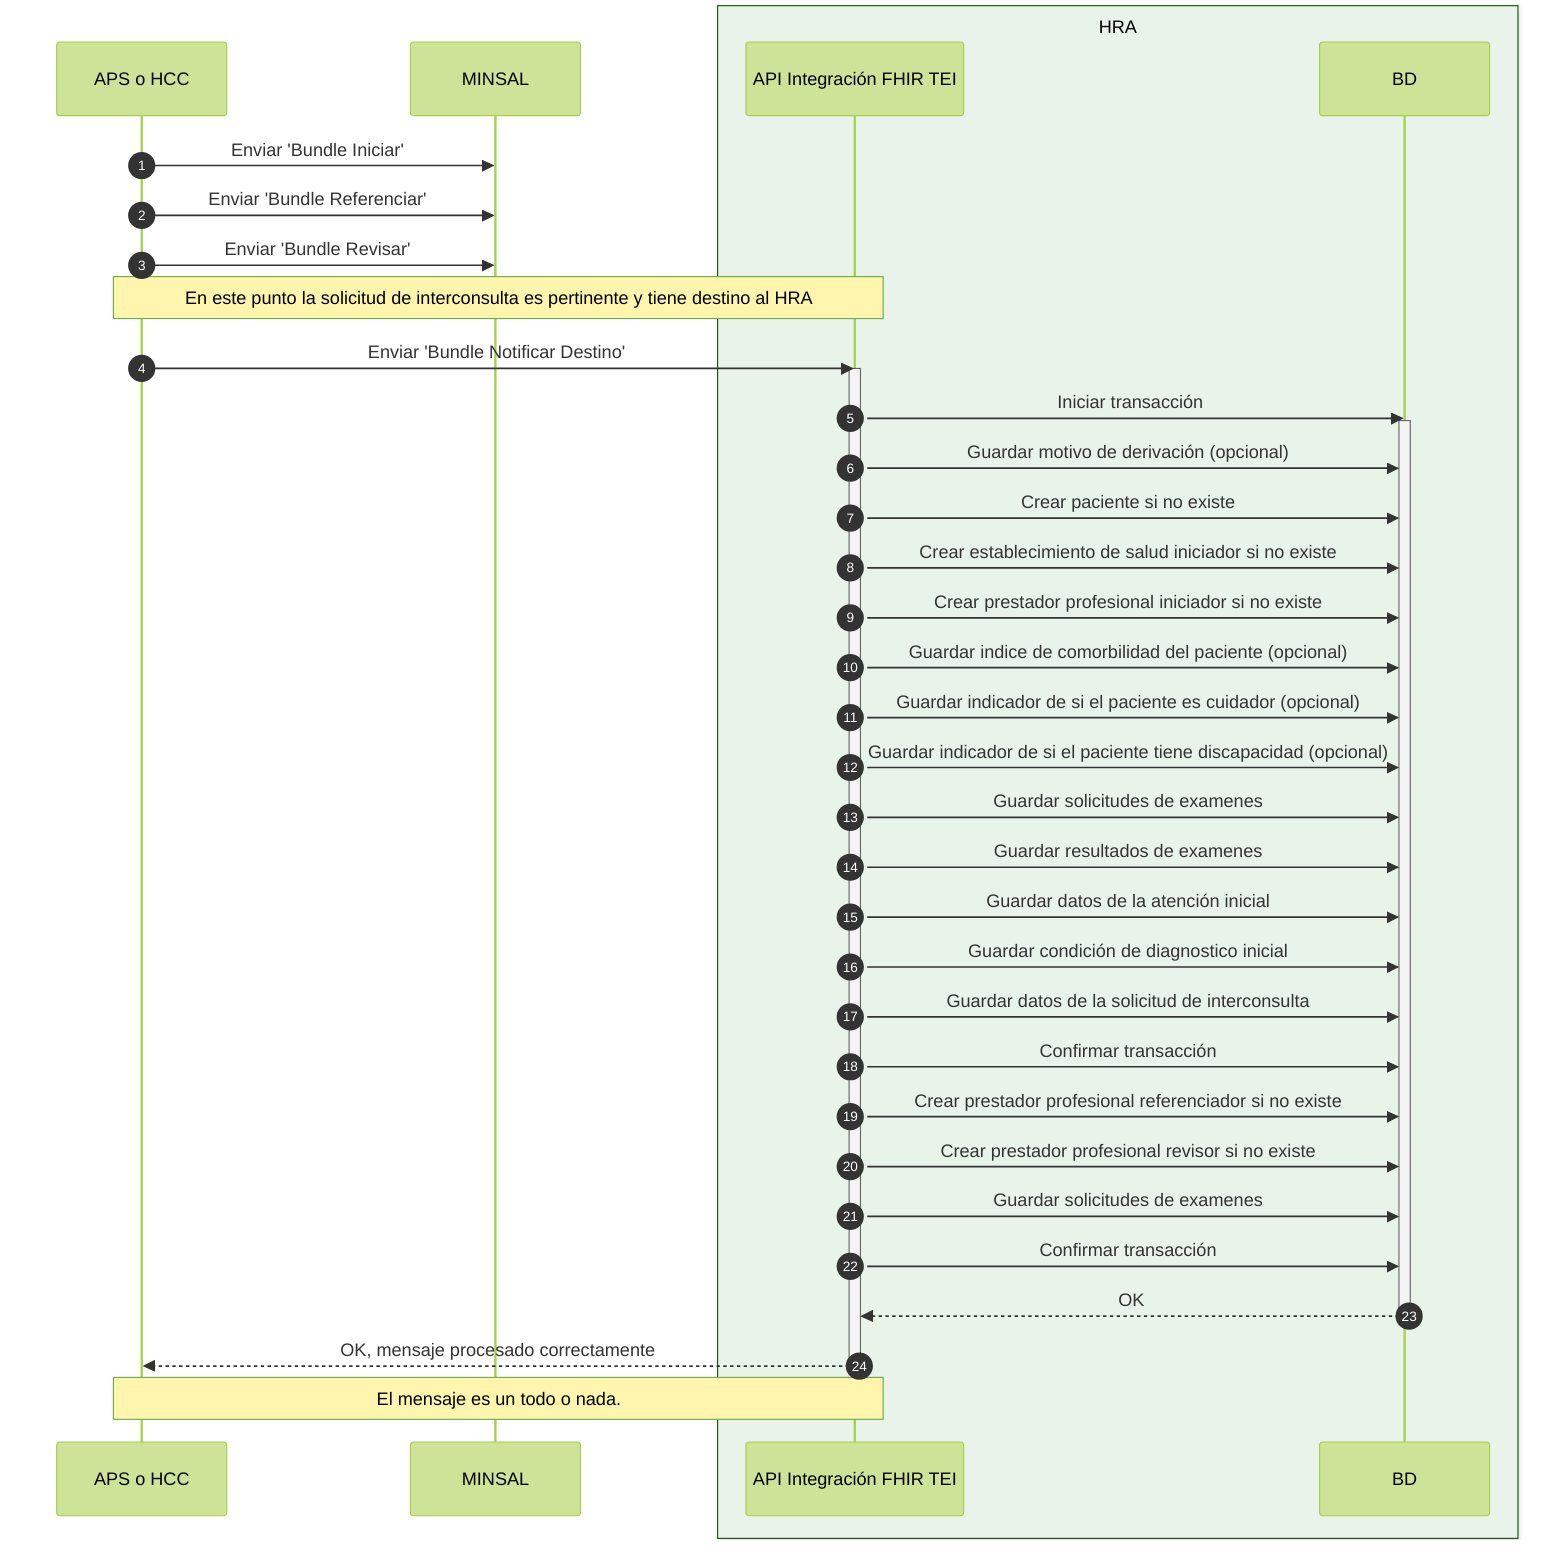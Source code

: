 ---
config:
  theme: forest
---

sequenceDiagram

autonumber

participant A as APS o HCC
participant M as MINSAL

box rgb(232,244,234) HRA
  participant INT AS API Integración FHIR TEI
  participant BD as BD
end

A ->> M: Enviar 'Bundle Iniciar'
A ->> M: Enviar 'Bundle Referenciar'
A ->> M: Enviar 'Bundle Revisar'

note over A, INT: En este punto la solicitud de interconsulta es pertinente y tiene destino al HRA

A ->> INT: Enviar 'Bundle Notificar Destino'
activate INT
%% INT -->>A: OK, mensaje recibido y procesando en segundo plano

INT ->> BD: Iniciar transacción
activate BD


INT ->> BD: Guardar motivo de derivación (opcional)
INT ->> BD: Crear paciente si no existe
INT ->> BD: Crear establecimiento de salud iniciador si no existe
INT ->> BD: Crear prestador profesional iniciador si no existe
INT ->> BD: Guardar indice de comorbilidad del paciente (opcional)
INT ->> BD: Guardar indicador de si el paciente es cuidador (opcional)
INT ->> BD: Guardar indicador de si el paciente tiene discapacidad (opcional)
INT ->> BD: Guardar solicitudes de examenes
INT ->> BD: Guardar resultados de examenes
INT ->> BD: Guardar datos de la atención inicial
INT ->> BD: Guardar condición de diagnostico inicial
INT ->> BD: Guardar datos de la solicitud de interconsulta
INT ->> BD: Confirmar transacción

INT ->> BD: Crear prestador profesional referenciador si no existe

INT ->> BD: Crear prestador profesional revisor si no existe
INT ->> BD: Guardar solicitudes de examenes

INT ->> BD: Confirmar transacción

BD -->> INT: OK
deactivate BD

INT -->> A: OK, mensaje procesado correctamente
deactivate INT

note over A, INT: El mensaje es un todo o nada.